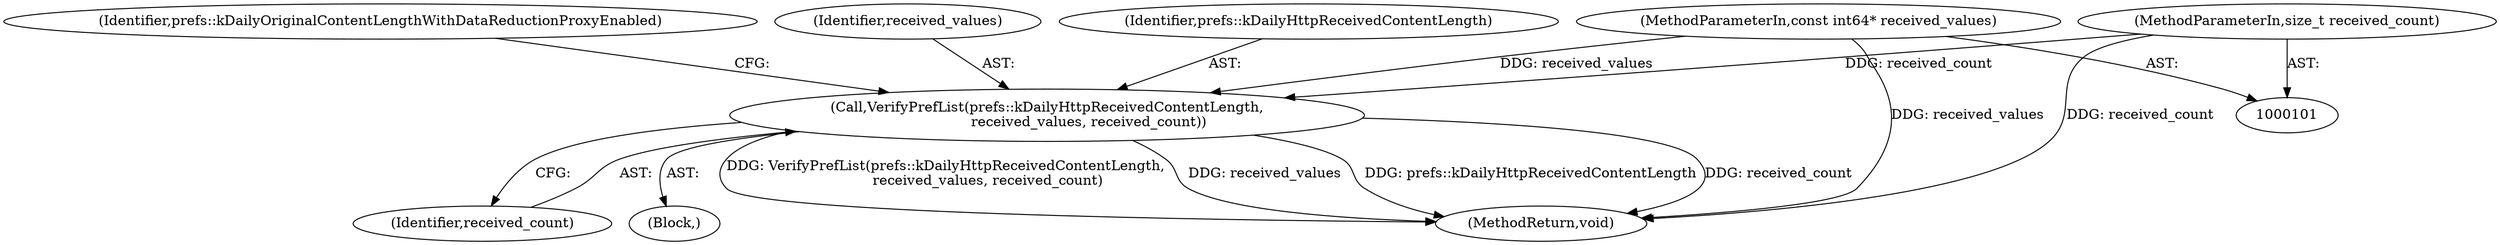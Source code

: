 digraph "0_Chrome_828eab2216a765dea92575c290421c115b8ad028_9@pointer" {
"1000119" [label="(Call,VerifyPrefList(prefs::kDailyHttpReceivedContentLength,\n                   received_values, received_count))"];
"1000104" [label="(MethodParameterIn,const int64* received_values)"];
"1000105" [label="(MethodParameterIn,size_t received_count)"];
"1000122" [label="(Identifier,received_count)"];
"1000114" [label="(Block,)"];
"1000124" [label="(Identifier,prefs::kDailyOriginalContentLengthWithDataReductionProxyEnabled)"];
"1000119" [label="(Call,VerifyPrefList(prefs::kDailyHttpReceivedContentLength,\n                   received_values, received_count))"];
"1000121" [label="(Identifier,received_values)"];
"1000120" [label="(Identifier,prefs::kDailyHttpReceivedContentLength)"];
"1000139" [label="(MethodReturn,void)"];
"1000105" [label="(MethodParameterIn,size_t received_count)"];
"1000104" [label="(MethodParameterIn,const int64* received_values)"];
"1000119" -> "1000114"  [label="AST: "];
"1000119" -> "1000122"  [label="CFG: "];
"1000120" -> "1000119"  [label="AST: "];
"1000121" -> "1000119"  [label="AST: "];
"1000122" -> "1000119"  [label="AST: "];
"1000124" -> "1000119"  [label="CFG: "];
"1000119" -> "1000139"  [label="DDG: VerifyPrefList(prefs::kDailyHttpReceivedContentLength,\n                   received_values, received_count)"];
"1000119" -> "1000139"  [label="DDG: received_values"];
"1000119" -> "1000139"  [label="DDG: prefs::kDailyHttpReceivedContentLength"];
"1000119" -> "1000139"  [label="DDG: received_count"];
"1000104" -> "1000119"  [label="DDG: received_values"];
"1000105" -> "1000119"  [label="DDG: received_count"];
"1000104" -> "1000101"  [label="AST: "];
"1000104" -> "1000139"  [label="DDG: received_values"];
"1000105" -> "1000101"  [label="AST: "];
"1000105" -> "1000139"  [label="DDG: received_count"];
}
